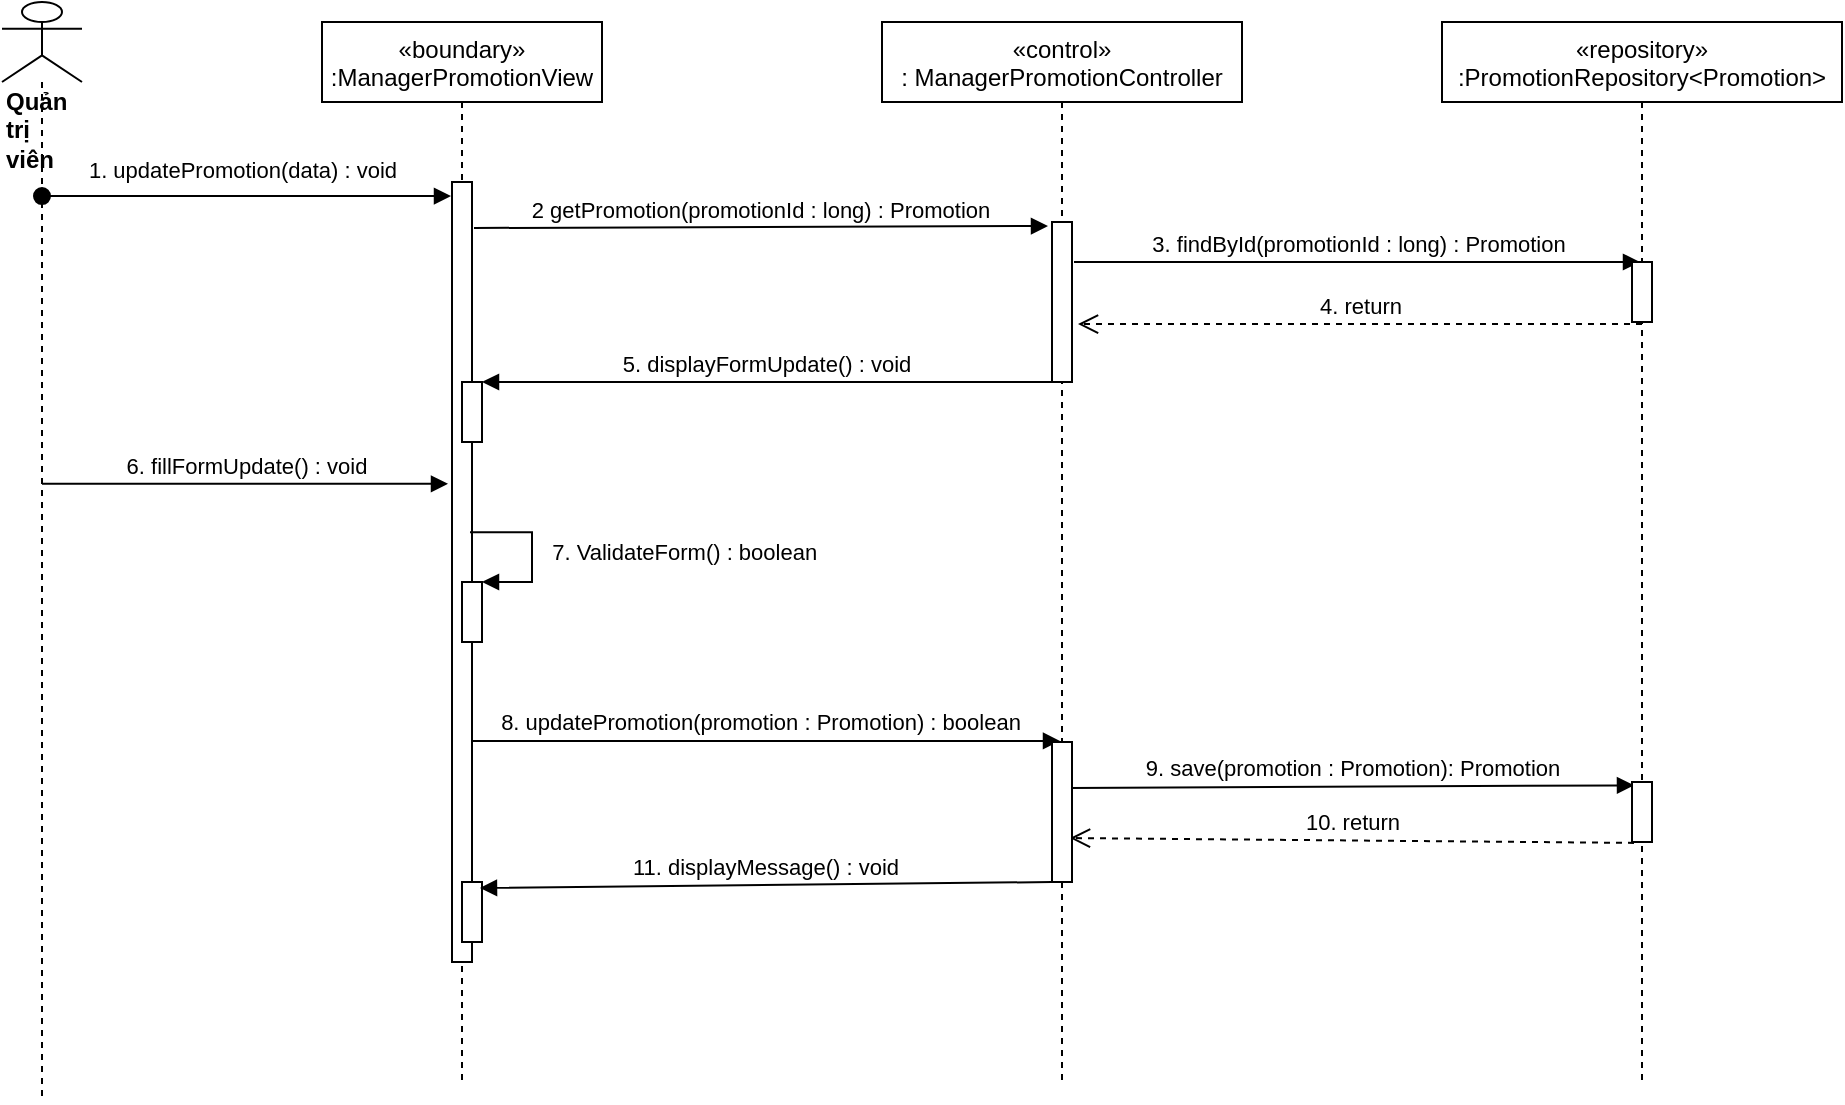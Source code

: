 <mxfile version="14.7.0" type="device"><diagram id="kgpKYQtTHZ0yAKxKKP6v" name="Page-1"><mxGraphModel dx="1108" dy="425" grid="1" gridSize="10" guides="1" tooltips="1" connect="1" arrows="1" fold="1" page="1" pageScale="1" pageWidth="850" pageHeight="1100" math="0" shadow="0"><root><mxCell id="0"/><mxCell id="1" parent="0"/><mxCell id="mABEAlpKldbSvnv6OW6M-1" value="«boundary»&#10;:ManagerPromotionView" style="shape=umlLifeline;perimeter=lifelinePerimeter;container=1;collapsible=0;recursiveResize=0;rounded=0;shadow=0;strokeWidth=1;" parent="1" vertex="1"><mxGeometry x="230" y="80" width="140" height="530" as="geometry"/></mxCell><mxCell id="mABEAlpKldbSvnv6OW6M-2" value="" style="points=[];perimeter=orthogonalPerimeter;rounded=0;shadow=0;strokeWidth=1;" parent="mABEAlpKldbSvnv6OW6M-1" vertex="1"><mxGeometry x="65" y="80" width="10" height="390" as="geometry"/></mxCell><mxCell id="mABEAlpKldbSvnv6OW6M-3" value="" style="html=1;points=[];perimeter=orthogonalPerimeter;" parent="mABEAlpKldbSvnv6OW6M-1" vertex="1"><mxGeometry x="70" y="430" width="10" height="30" as="geometry"/></mxCell><mxCell id="mABEAlpKldbSvnv6OW6M-4" value="«control»&#10;: ManagerPromotionController" style="shape=umlLifeline;perimeter=lifelinePerimeter;container=1;collapsible=0;recursiveResize=0;rounded=0;shadow=0;strokeWidth=1;" parent="1" vertex="1"><mxGeometry x="510" y="80" width="180" height="530" as="geometry"/></mxCell><mxCell id="mABEAlpKldbSvnv6OW6M-6" value="&lt;div&gt;&lt;b&gt;Quản trị viên&lt;/b&gt;&lt;/div&gt;" style="shape=umlLifeline;participant=umlActor;perimeter=lifelinePerimeter;whiteSpace=wrap;html=1;container=1;collapsible=0;recursiveResize=0;verticalAlign=top;spacingTop=36;outlineConnect=0;align=left;size=40;" parent="1" vertex="1"><mxGeometry x="70" y="70" width="40" height="550" as="geometry"/></mxCell><mxCell id="mABEAlpKldbSvnv6OW6M-7" value="1. updatePromotion(data) : void" style="verticalAlign=bottom;startArrow=oval;endArrow=block;startSize=8;shadow=0;strokeWidth=1;entryX=-0.05;entryY=0.018;entryDx=0;entryDy=0;entryPerimeter=0;" parent="1" source="mABEAlpKldbSvnv6OW6M-6" target="mABEAlpKldbSvnv6OW6M-2" edge="1"><mxGeometry x="-0.019" y="4" relative="1" as="geometry"><mxPoint x="100" y="170" as="sourcePoint"/><mxPoint as="offset"/></mxGeometry></mxCell><mxCell id="mABEAlpKldbSvnv6OW6M-10" value="8. updatePromotion(promotion : Promotion) : boolean" style="html=1;verticalAlign=bottom;endArrow=block;entryX=0.4;entryY=-0.008;entryDx=0;entryDy=0;entryPerimeter=0;" parent="1" source="mABEAlpKldbSvnv6OW6M-2" target="mABEAlpKldbSvnv6OW6M-5" edge="1"><mxGeometry x="-0.021" width="80" relative="1" as="geometry"><mxPoint x="320" y="248" as="sourcePoint"/><mxPoint x="540" y="345" as="targetPoint"/><mxPoint as="offset"/></mxGeometry></mxCell><mxCell id="mABEAlpKldbSvnv6OW6M-14" value="11. displayMessage() : void" style="verticalAlign=bottom;endArrow=block;shadow=0;strokeWidth=1;entryX=0.9;entryY=0.1;entryDx=0;entryDy=0;entryPerimeter=0;" parent="1" source="mABEAlpKldbSvnv6OW6M-5" target="mABEAlpKldbSvnv6OW6M-3" edge="1"><mxGeometry relative="1" as="geometry"><mxPoint x="550" y="319" as="sourcePoint"/><mxPoint x="340" y="319" as="targetPoint"/></mxGeometry></mxCell><mxCell id="mABEAlpKldbSvnv6OW6M-15" value="«repository»&#10;:PromotionRepository&lt;Promotion&gt;" style="shape=umlLifeline;perimeter=lifelinePerimeter;container=1;collapsible=0;recursiveResize=0;rounded=0;shadow=0;strokeWidth=1;" parent="1" vertex="1"><mxGeometry x="790" y="80" width="200" height="530" as="geometry"/></mxCell><mxCell id="mABEAlpKldbSvnv6OW6M-17" value="9. save(promotion : Promotion): Promotion" style="html=1;verticalAlign=bottom;endArrow=block;entryX=0.1;entryY=0.055;entryDx=0;entryDy=0;entryPerimeter=0;exitX=0.9;exitY=0.329;exitDx=0;exitDy=0;exitPerimeter=0;" parent="1" source="mABEAlpKldbSvnv6OW6M-5" target="mABEAlpKldbSvnv6OW6M-16" edge="1"><mxGeometry width="80" relative="1" as="geometry"><mxPoint x="620" y="462" as="sourcePoint"/><mxPoint x="1010" y="239" as="targetPoint"/></mxGeometry></mxCell><mxCell id="mABEAlpKldbSvnv6OW6M-18" value="10. return" style="html=1;verticalAlign=bottom;endArrow=open;dashed=1;endSize=8;exitX=0.1;exitY=1.015;exitDx=0;exitDy=0;exitPerimeter=0;entryX=0.9;entryY=0.686;entryDx=0;entryDy=0;entryPerimeter=0;" parent="1" source="mABEAlpKldbSvnv6OW6M-16" target="mABEAlpKldbSvnv6OW6M-5" edge="1"><mxGeometry relative="1" as="geometry"><mxPoint x="790" y="300" as="sourcePoint"/><mxPoint x="630" y="490" as="targetPoint"/></mxGeometry></mxCell><mxCell id="mABEAlpKldbSvnv6OW6M-5" value="" style="points=[];perimeter=orthogonalPerimeter;rounded=0;shadow=0;strokeWidth=1;" parent="1" vertex="1"><mxGeometry x="595" y="440" width="10" height="70" as="geometry"/></mxCell><mxCell id="mABEAlpKldbSvnv6OW6M-16" value="" style="points=[];perimeter=orthogonalPerimeter;rounded=0;shadow=0;strokeWidth=1;" parent="1" vertex="1"><mxGeometry x="885" y="460" width="10" height="30" as="geometry"/></mxCell><mxCell id="mABEAlpKldbSvnv6OW6M-20" value="2 getPromotion(promotionId : long) : Promotion" style="html=1;verticalAlign=bottom;endArrow=block;entryX=-0.2;entryY=0.025;entryDx=0;entryDy=0;entryPerimeter=0;" parent="1" target="mABEAlpKldbSvnv6OW6M-21" edge="1"><mxGeometry width="80" relative="1" as="geometry"><mxPoint x="306" y="183" as="sourcePoint"/><mxPoint x="490" y="220" as="targetPoint"/></mxGeometry></mxCell><mxCell id="mABEAlpKldbSvnv6OW6M-21" value="" style="html=1;points=[];perimeter=orthogonalPerimeter;" parent="1" vertex="1"><mxGeometry x="595" y="180" width="10" height="80" as="geometry"/></mxCell><mxCell id="mABEAlpKldbSvnv6OW6M-24" value="3. findById(promotionId : long) : Promotion" style="html=1;verticalAlign=bottom;endArrow=block;entryX=0.4;entryY=0;entryDx=0;entryDy=0;entryPerimeter=0;" parent="1" target="mABEAlpKldbSvnv6OW6M-25" edge="1"><mxGeometry width="80" relative="1" as="geometry"><mxPoint x="606" y="200" as="sourcePoint"/><mxPoint x="1120" y="240" as="targetPoint"/></mxGeometry></mxCell><mxCell id="mABEAlpKldbSvnv6OW6M-25" value="" style="html=1;points=[];perimeter=orthogonalPerimeter;" parent="1" vertex="1"><mxGeometry x="885" y="200" width="10" height="30" as="geometry"/></mxCell><mxCell id="mABEAlpKldbSvnv6OW6M-26" value="4. return" style="html=1;verticalAlign=bottom;endArrow=open;dashed=1;endSize=8;exitX=0.5;exitY=1.033;exitDx=0;exitDy=0;exitPerimeter=0;entryX=1.3;entryY=0.638;entryDx=0;entryDy=0;entryPerimeter=0;" parent="1" source="mABEAlpKldbSvnv6OW6M-25" target="mABEAlpKldbSvnv6OW6M-21" edge="1"><mxGeometry relative="1" as="geometry"><mxPoint x="1110" y="272" as="sourcePoint"/><mxPoint x="890" y="249.98" as="targetPoint"/></mxGeometry></mxCell><mxCell id="mABEAlpKldbSvnv6OW6M-30" value="5. displayFormUpdate() : void" style="verticalAlign=bottom;endArrow=block;shadow=0;strokeWidth=1;" parent="1" source="mABEAlpKldbSvnv6OW6M-21" target="mABEAlpKldbSvnv6OW6M-31" edge="1"><mxGeometry relative="1" as="geometry"><mxPoint x="570" y="260" as="sourcePoint"/><mxPoint x="370" y="293" as="targetPoint"/></mxGeometry></mxCell><mxCell id="mABEAlpKldbSvnv6OW6M-31" value="" style="html=1;points=[];perimeter=orthogonalPerimeter;" parent="1" vertex="1"><mxGeometry x="300" y="260" width="10" height="30" as="geometry"/></mxCell><mxCell id="mABEAlpKldbSvnv6OW6M-32" value="6. fillFormUpdate() : void" style="html=1;verticalAlign=bottom;endArrow=block;entryX=-0.2;entryY=0.387;entryDx=0;entryDy=0;entryPerimeter=0;" parent="1" source="mABEAlpKldbSvnv6OW6M-6" edge="1" target="mABEAlpKldbSvnv6OW6M-2"><mxGeometry width="80" relative="1" as="geometry"><mxPoint x="400" y="320" as="sourcePoint"/><mxPoint x="260" y="345" as="targetPoint"/></mxGeometry></mxCell><mxCell id="mABEAlpKldbSvnv6OW6M-35" value="" style="html=1;points=[];perimeter=orthogonalPerimeter;" parent="1" vertex="1"><mxGeometry x="300" y="360" width="10" height="30" as="geometry"/></mxCell><mxCell id="mABEAlpKldbSvnv6OW6M-36" value="&amp;nbsp; 7. ValidateForm() : boolean" style="edgeStyle=orthogonalEdgeStyle;html=1;align=left;spacingLeft=2;endArrow=block;rounded=0;entryX=1;entryY=0;exitX=0.9;exitY=0.449;exitDx=0;exitDy=0;exitPerimeter=0;" parent="1" target="mABEAlpKldbSvnv6OW6M-35" edge="1" source="mABEAlpKldbSvnv6OW6M-2"><mxGeometry relative="1" as="geometry"><mxPoint x="305" y="360" as="sourcePoint"/><Array as="points"><mxPoint x="335" y="335"/><mxPoint x="335" y="360"/></Array></mxGeometry></mxCell></root></mxGraphModel></diagram></mxfile>